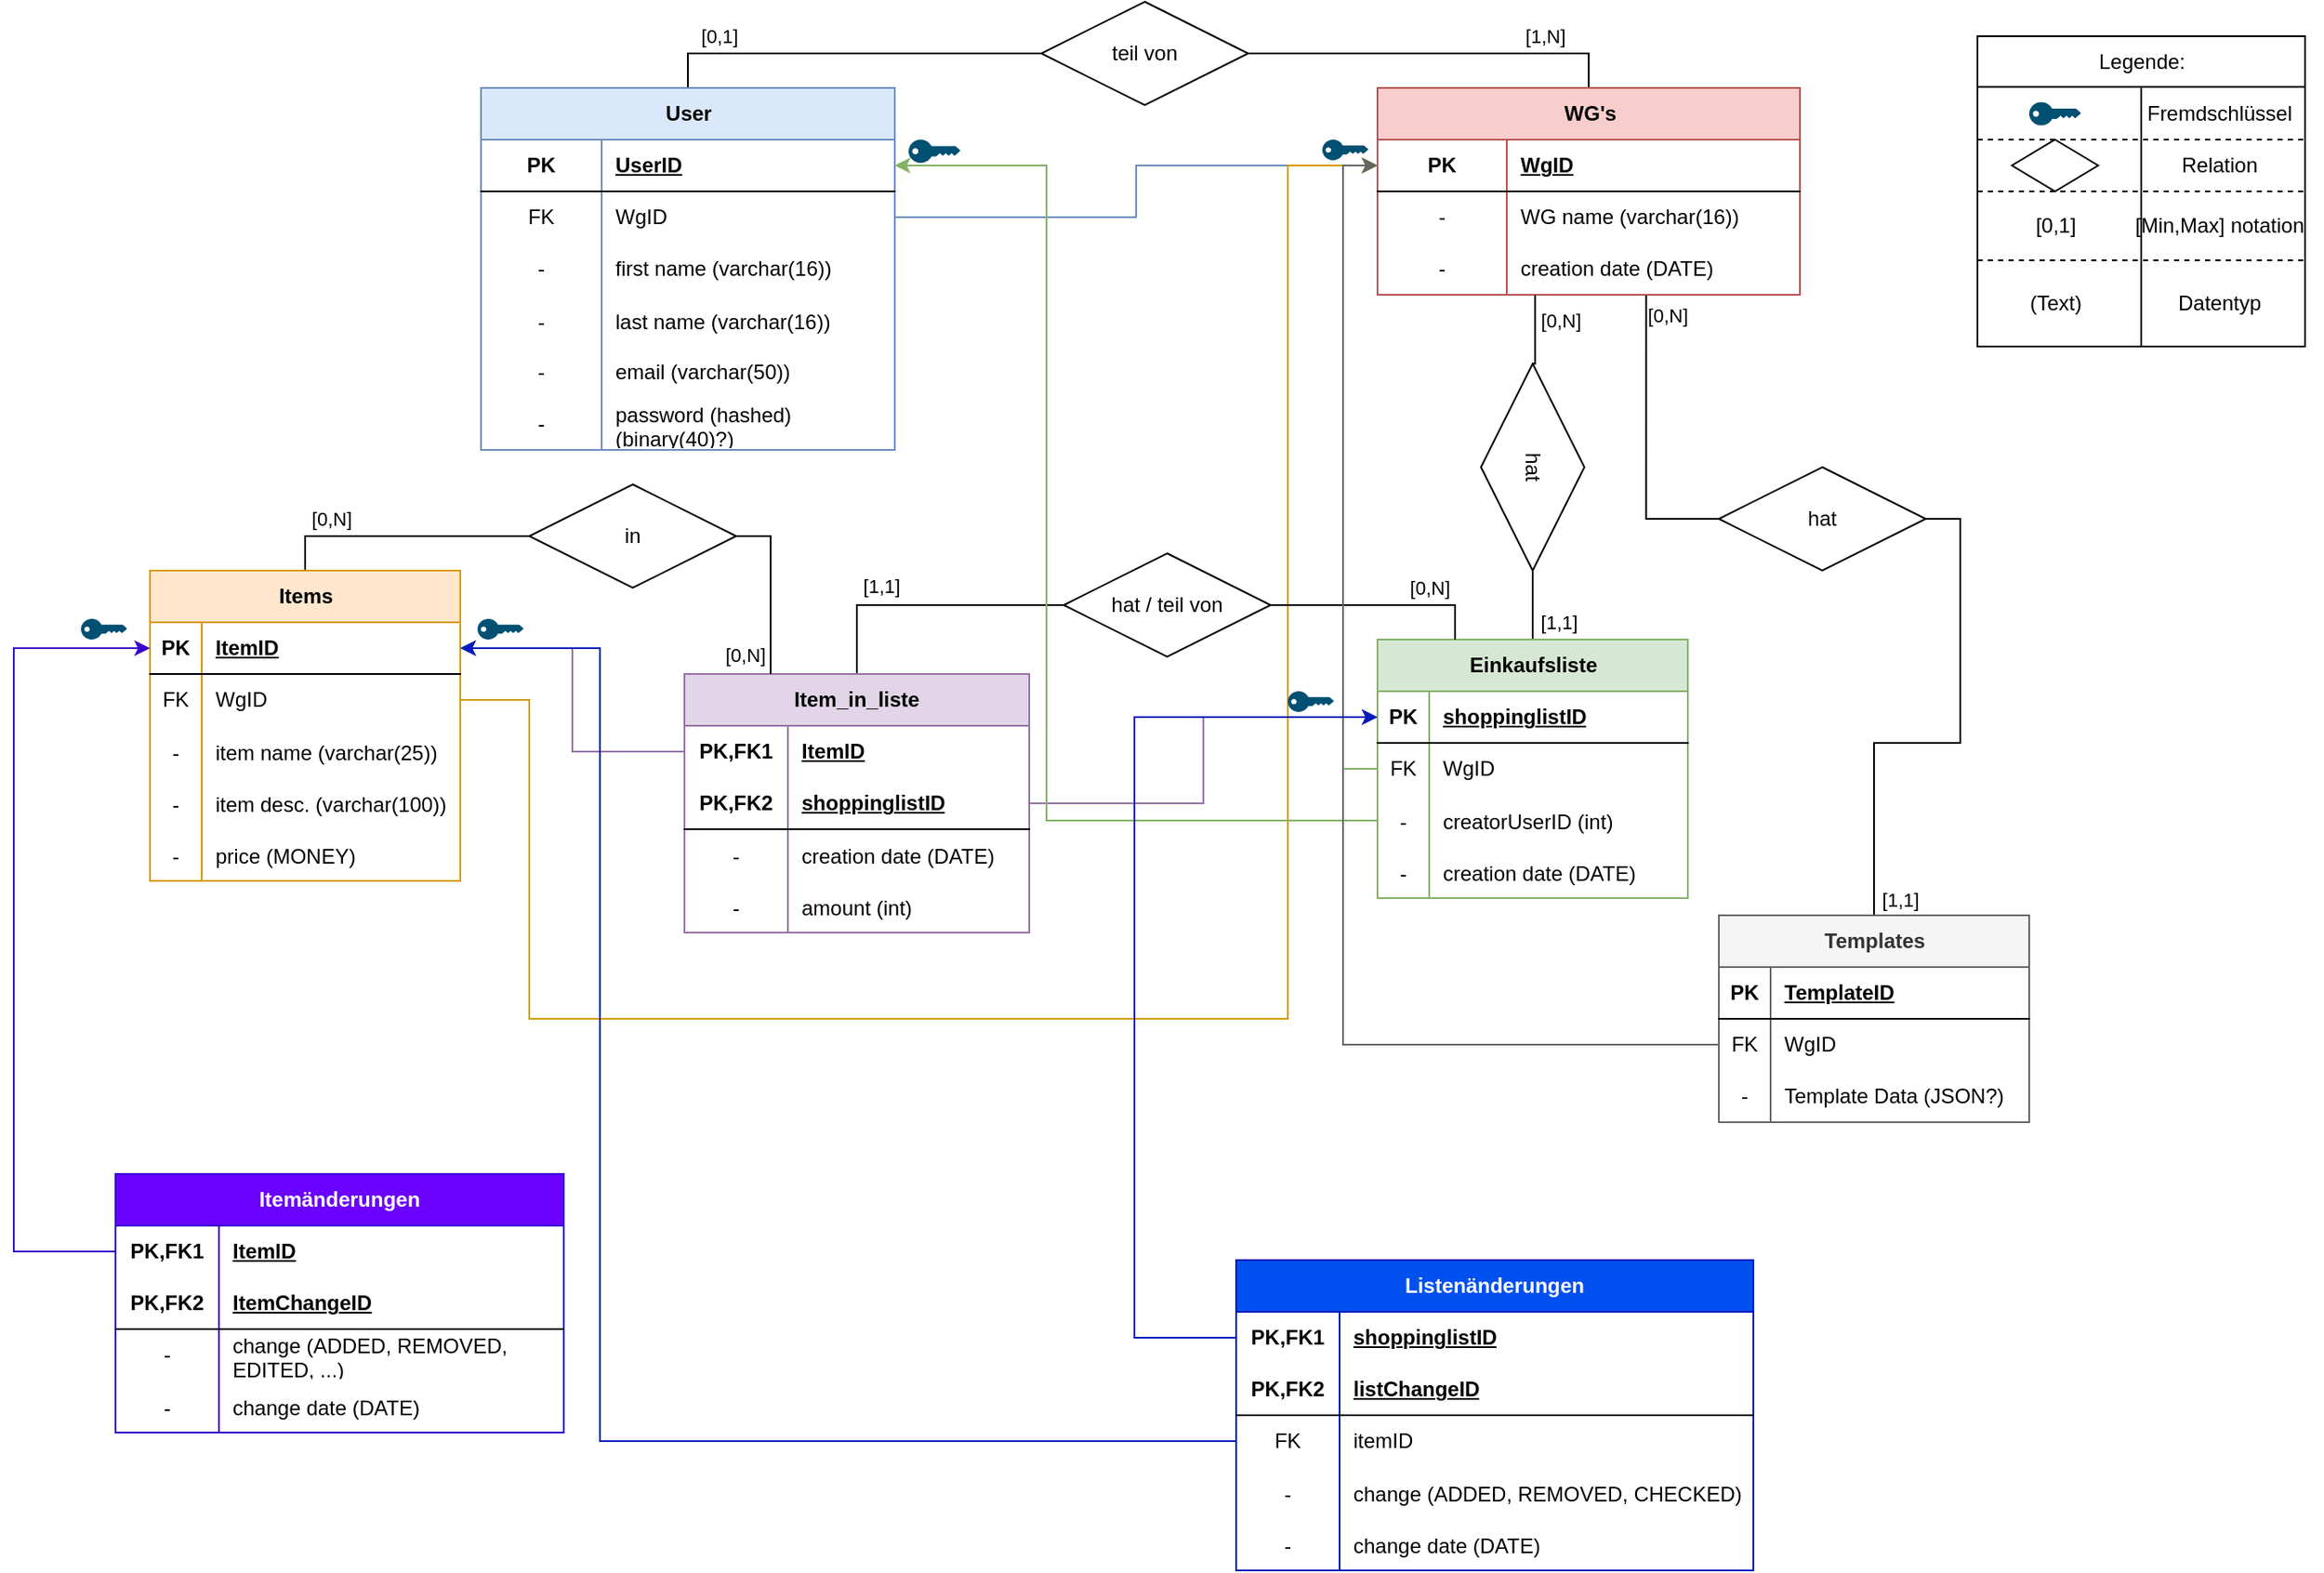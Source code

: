 <mxfile version="26.2.14">
  <diagram id="R2lEEEUBdFMjLlhIrx00" name="Page-1">
    <mxGraphModel dx="2387" dy="604" grid="1" gridSize="10" guides="1" tooltips="1" connect="1" arrows="1" fold="1" page="1" pageScale="1" pageWidth="850" pageHeight="1100" math="0" shadow="0" extFonts="Permanent Marker^https://fonts.googleapis.com/css?family=Permanent+Marker">
      <root>
        <mxCell id="0" />
        <mxCell id="1" parent="0" />
        <mxCell id="UXeK21A5Lev54CbXwh4K-62" value="" style="whiteSpace=wrap;html=1;fontSize=12;" parent="1" vertex="1">
          <mxGeometry x="540" y="230" width="190" height="180" as="geometry" />
        </mxCell>
        <mxCell id="aGtUJJCmevMv8hbYbq4T-76" style="edgeStyle=orthogonalEdgeStyle;rounded=0;orthogonalLoop=1;jettySize=auto;html=1;exitX=0.5;exitY=0;exitDx=0;exitDy=0;entryX=0.5;entryY=0;entryDx=0;entryDy=0;endArrow=none;startFill=0;" parent="1" source="aGtUJJCmevMv8hbYbq4T-1" target="aGtUJJCmevMv8hbYbq4T-25" edge="1">
          <mxGeometry relative="1" as="geometry" />
        </mxCell>
        <mxCell id="UXeK21A5Lev54CbXwh4K-33" value="[0,1]" style="edgeLabel;html=1;align=center;verticalAlign=middle;resizable=0;points=[];" parent="aGtUJJCmevMv8hbYbq4T-76" vertex="1" connectable="0">
          <mxGeometry x="-0.897" y="1" relative="1" as="geometry">
            <mxPoint x="9" y="-9" as="offset" />
          </mxGeometry>
        </mxCell>
        <mxCell id="UXeK21A5Lev54CbXwh4K-38" value="[1,N]" style="edgeLabel;html=1;align=center;verticalAlign=middle;resizable=0;points=[];" parent="aGtUJJCmevMv8hbYbq4T-76" vertex="1" connectable="0">
          <mxGeometry x="0.839" y="1" relative="1" as="geometry">
            <mxPoint y="-9" as="offset" />
          </mxGeometry>
        </mxCell>
        <mxCell id="aGtUJJCmevMv8hbYbq4T-1" value="User" style="shape=table;startSize=30;container=1;collapsible=1;childLayout=tableLayout;fixedRows=1;rowLines=0;fontStyle=1;align=center;resizeLast=1;html=1;fillColor=#dae8fc;strokeColor=#6c8ebf;" parent="1" vertex="1">
          <mxGeometry x="-328" y="260" width="240" height="210" as="geometry">
            <mxRectangle x="90" y="110" width="70" height="30" as="alternateBounds" />
          </mxGeometry>
        </mxCell>
        <mxCell id="aGtUJJCmevMv8hbYbq4T-2" value="" style="shape=tableRow;horizontal=0;startSize=0;swimlaneHead=0;swimlaneBody=0;fillColor=none;collapsible=0;dropTarget=0;points=[[0,0.5],[1,0.5]];portConstraint=eastwest;top=0;left=0;right=0;bottom=1;" parent="aGtUJJCmevMv8hbYbq4T-1" vertex="1">
          <mxGeometry y="30" width="240" height="30" as="geometry" />
        </mxCell>
        <mxCell id="aGtUJJCmevMv8hbYbq4T-3" value="PK" style="shape=partialRectangle;connectable=0;fillColor=none;top=0;left=0;bottom=0;right=0;fontStyle=1;overflow=hidden;whiteSpace=wrap;html=1;" parent="aGtUJJCmevMv8hbYbq4T-2" vertex="1">
          <mxGeometry width="70" height="30" as="geometry">
            <mxRectangle width="70" height="30" as="alternateBounds" />
          </mxGeometry>
        </mxCell>
        <mxCell id="aGtUJJCmevMv8hbYbq4T-4" value="UserID" style="shape=partialRectangle;connectable=0;fillColor=none;top=0;left=0;bottom=0;right=0;align=left;spacingLeft=6;fontStyle=5;overflow=hidden;whiteSpace=wrap;html=1;" parent="aGtUJJCmevMv8hbYbq4T-2" vertex="1">
          <mxGeometry x="70" width="170" height="30" as="geometry">
            <mxRectangle width="170" height="30" as="alternateBounds" />
          </mxGeometry>
        </mxCell>
        <mxCell id="aGtUJJCmevMv8hbYbq4T-47" value="" style="shape=tableRow;horizontal=0;startSize=0;swimlaneHead=0;swimlaneBody=0;fillColor=none;collapsible=0;dropTarget=0;points=[[0,0.5],[1,0.5]];portConstraint=eastwest;top=0;left=0;right=0;bottom=0;" parent="aGtUJJCmevMv8hbYbq4T-1" vertex="1">
          <mxGeometry y="60" width="240" height="30" as="geometry" />
        </mxCell>
        <mxCell id="aGtUJJCmevMv8hbYbq4T-48" value="FK" style="shape=partialRectangle;connectable=0;fillColor=none;top=0;left=0;bottom=0;right=0;fontStyle=0;overflow=hidden;whiteSpace=wrap;html=1;" parent="aGtUJJCmevMv8hbYbq4T-47" vertex="1">
          <mxGeometry width="70" height="30" as="geometry">
            <mxRectangle width="70" height="30" as="alternateBounds" />
          </mxGeometry>
        </mxCell>
        <mxCell id="aGtUJJCmevMv8hbYbq4T-49" value="WgID" style="shape=partialRectangle;connectable=0;fillColor=none;top=0;left=0;bottom=0;right=0;align=left;spacingLeft=6;fontStyle=0;overflow=hidden;whiteSpace=wrap;html=1;" parent="aGtUJJCmevMv8hbYbq4T-47" vertex="1">
          <mxGeometry x="70" width="170" height="30" as="geometry">
            <mxRectangle width="170" height="30" as="alternateBounds" />
          </mxGeometry>
        </mxCell>
        <mxCell id="aGtUJJCmevMv8hbYbq4T-5" value="" style="shape=tableRow;horizontal=0;startSize=0;swimlaneHead=0;swimlaneBody=0;fillColor=none;collapsible=0;dropTarget=0;points=[[0,0.5],[1,0.5]];portConstraint=eastwest;top=0;left=0;right=0;bottom=0;" parent="aGtUJJCmevMv8hbYbq4T-1" vertex="1">
          <mxGeometry y="90" width="240" height="30" as="geometry" />
        </mxCell>
        <mxCell id="aGtUJJCmevMv8hbYbq4T-6" value="-" style="shape=partialRectangle;connectable=0;fillColor=none;top=0;left=0;bottom=0;right=0;editable=1;overflow=hidden;whiteSpace=wrap;html=1;" parent="aGtUJJCmevMv8hbYbq4T-5" vertex="1">
          <mxGeometry width="70" height="30" as="geometry">
            <mxRectangle width="70" height="30" as="alternateBounds" />
          </mxGeometry>
        </mxCell>
        <mxCell id="aGtUJJCmevMv8hbYbq4T-7" value="first name (varchar(16&lt;span style=&quot;background-color: transparent; color: light-dark(rgb(0, 0, 0), rgb(255, 255, 255));&quot;&gt;))&lt;/span&gt;" style="shape=partialRectangle;connectable=0;fillColor=none;top=0;left=0;bottom=0;right=0;align=left;spacingLeft=6;overflow=hidden;whiteSpace=wrap;html=1;" parent="aGtUJJCmevMv8hbYbq4T-5" vertex="1">
          <mxGeometry x="70" width="170" height="30" as="geometry">
            <mxRectangle width="170" height="30" as="alternateBounds" />
          </mxGeometry>
        </mxCell>
        <mxCell id="aGtUJJCmevMv8hbYbq4T-44" value="" style="shape=tableRow;horizontal=0;startSize=0;swimlaneHead=0;swimlaneBody=0;fillColor=none;collapsible=0;dropTarget=0;points=[[0,0.5],[1,0.5]];portConstraint=eastwest;top=0;left=0;right=0;bottom=0;" parent="aGtUJJCmevMv8hbYbq4T-1" vertex="1">
          <mxGeometry y="120" width="240" height="30" as="geometry" />
        </mxCell>
        <mxCell id="aGtUJJCmevMv8hbYbq4T-45" value="-" style="shape=partialRectangle;connectable=0;fillColor=none;top=0;left=0;bottom=0;right=0;editable=1;overflow=hidden;" parent="aGtUJJCmevMv8hbYbq4T-44" vertex="1">
          <mxGeometry width="70" height="30" as="geometry">
            <mxRectangle width="70" height="30" as="alternateBounds" />
          </mxGeometry>
        </mxCell>
        <mxCell id="aGtUJJCmevMv8hbYbq4T-46" value="last name (varchar(16))" style="shape=partialRectangle;connectable=0;fillColor=none;top=0;left=0;bottom=0;right=0;align=left;spacingLeft=6;overflow=hidden;" parent="aGtUJJCmevMv8hbYbq4T-44" vertex="1">
          <mxGeometry x="70" width="170" height="30" as="geometry">
            <mxRectangle width="170" height="30" as="alternateBounds" />
          </mxGeometry>
        </mxCell>
        <mxCell id="aGtUJJCmevMv8hbYbq4T-8" value="" style="shape=tableRow;horizontal=0;startSize=0;swimlaneHead=0;swimlaneBody=0;fillColor=none;collapsible=0;dropTarget=0;points=[[0,0.5],[1,0.5]];portConstraint=eastwest;top=0;left=0;right=0;bottom=0;" parent="aGtUJJCmevMv8hbYbq4T-1" vertex="1">
          <mxGeometry y="150" width="240" height="30" as="geometry" />
        </mxCell>
        <mxCell id="aGtUJJCmevMv8hbYbq4T-9" value="-" style="shape=partialRectangle;connectable=0;fillColor=none;top=0;left=0;bottom=0;right=0;editable=1;overflow=hidden;whiteSpace=wrap;html=1;" parent="aGtUJJCmevMv8hbYbq4T-8" vertex="1">
          <mxGeometry width="70" height="30" as="geometry">
            <mxRectangle width="70" height="30" as="alternateBounds" />
          </mxGeometry>
        </mxCell>
        <mxCell id="aGtUJJCmevMv8hbYbq4T-10" value="email (varchar(50))" style="shape=partialRectangle;connectable=0;fillColor=none;top=0;left=0;bottom=0;right=0;align=left;spacingLeft=6;overflow=hidden;whiteSpace=wrap;html=1;" parent="aGtUJJCmevMv8hbYbq4T-8" vertex="1">
          <mxGeometry x="70" width="170" height="30" as="geometry">
            <mxRectangle width="170" height="30" as="alternateBounds" />
          </mxGeometry>
        </mxCell>
        <mxCell id="aGtUJJCmevMv8hbYbq4T-11" value="" style="shape=tableRow;horizontal=0;startSize=0;swimlaneHead=0;swimlaneBody=0;fillColor=none;collapsible=0;dropTarget=0;points=[[0,0.5],[1,0.5]];portConstraint=eastwest;top=0;left=0;right=0;bottom=0;" parent="aGtUJJCmevMv8hbYbq4T-1" vertex="1">
          <mxGeometry y="180" width="240" height="30" as="geometry" />
        </mxCell>
        <mxCell id="aGtUJJCmevMv8hbYbq4T-12" value="-" style="shape=partialRectangle;connectable=0;fillColor=none;top=0;left=0;bottom=0;right=0;editable=1;overflow=hidden;whiteSpace=wrap;html=1;" parent="aGtUJJCmevMv8hbYbq4T-11" vertex="1">
          <mxGeometry width="70" height="30" as="geometry">
            <mxRectangle width="70" height="30" as="alternateBounds" />
          </mxGeometry>
        </mxCell>
        <mxCell id="aGtUJJCmevMv8hbYbq4T-13" value="password (hashed) (binary(40)?)" style="shape=partialRectangle;connectable=0;fillColor=none;top=0;left=0;bottom=0;right=0;align=left;spacingLeft=6;overflow=hidden;whiteSpace=wrap;html=1;" parent="aGtUJJCmevMv8hbYbq4T-11" vertex="1">
          <mxGeometry x="70" width="170" height="30" as="geometry">
            <mxRectangle width="170" height="30" as="alternateBounds" />
          </mxGeometry>
        </mxCell>
        <mxCell id="aGtUJJCmevMv8hbYbq4T-25" value="WG&#39;s" style="shape=table;startSize=30;container=1;collapsible=1;childLayout=tableLayout;fixedRows=1;rowLines=0;fontStyle=1;align=center;resizeLast=1;html=1;fillColor=#f8cecc;strokeColor=#b85450;" parent="1" vertex="1">
          <mxGeometry x="192" y="260" width="245" height="120" as="geometry" />
        </mxCell>
        <mxCell id="aGtUJJCmevMv8hbYbq4T-26" value="" style="shape=tableRow;horizontal=0;startSize=0;swimlaneHead=0;swimlaneBody=0;fillColor=none;collapsible=0;dropTarget=0;points=[[0,0.5],[1,0.5]];portConstraint=eastwest;top=0;left=0;right=0;bottom=1;" parent="aGtUJJCmevMv8hbYbq4T-25" vertex="1">
          <mxGeometry y="30" width="245" height="30" as="geometry" />
        </mxCell>
        <mxCell id="aGtUJJCmevMv8hbYbq4T-27" value="PK" style="shape=partialRectangle;connectable=0;fillColor=none;top=0;left=0;bottom=0;right=0;fontStyle=1;overflow=hidden;whiteSpace=wrap;html=1;" parent="aGtUJJCmevMv8hbYbq4T-26" vertex="1">
          <mxGeometry width="75.0" height="30" as="geometry">
            <mxRectangle width="75.0" height="30" as="alternateBounds" />
          </mxGeometry>
        </mxCell>
        <mxCell id="aGtUJJCmevMv8hbYbq4T-28" value="WgID" style="shape=partialRectangle;connectable=0;fillColor=none;top=0;left=0;bottom=0;right=0;align=left;spacingLeft=6;fontStyle=5;overflow=hidden;whiteSpace=wrap;html=1;" parent="aGtUJJCmevMv8hbYbq4T-26" vertex="1">
          <mxGeometry x="75.0" width="170.0" height="30" as="geometry">
            <mxRectangle width="170.0" height="30" as="alternateBounds" />
          </mxGeometry>
        </mxCell>
        <mxCell id="aGtUJJCmevMv8hbYbq4T-29" value="" style="shape=tableRow;horizontal=0;startSize=0;swimlaneHead=0;swimlaneBody=0;fillColor=none;collapsible=0;dropTarget=0;points=[[0,0.5],[1,0.5]];portConstraint=eastwest;top=0;left=0;right=0;bottom=0;" parent="aGtUJJCmevMv8hbYbq4T-25" vertex="1">
          <mxGeometry y="60" width="245" height="30" as="geometry" />
        </mxCell>
        <mxCell id="aGtUJJCmevMv8hbYbq4T-30" value="-" style="shape=partialRectangle;connectable=0;fillColor=none;top=0;left=0;bottom=0;right=0;editable=1;overflow=hidden;whiteSpace=wrap;html=1;" parent="aGtUJJCmevMv8hbYbq4T-29" vertex="1">
          <mxGeometry width="75.0" height="30" as="geometry">
            <mxRectangle width="75.0" height="30" as="alternateBounds" />
          </mxGeometry>
        </mxCell>
        <mxCell id="aGtUJJCmevMv8hbYbq4T-31" value="WG name (varchar(16))" style="shape=partialRectangle;connectable=0;fillColor=none;top=0;left=0;bottom=0;right=0;align=left;spacingLeft=6;overflow=hidden;whiteSpace=wrap;html=1;" parent="aGtUJJCmevMv8hbYbq4T-29" vertex="1">
          <mxGeometry x="75.0" width="170.0" height="30" as="geometry">
            <mxRectangle width="170.0" height="30" as="alternateBounds" />
          </mxGeometry>
        </mxCell>
        <mxCell id="aGtUJJCmevMv8hbYbq4T-32" value="" style="shape=tableRow;horizontal=0;startSize=0;swimlaneHead=0;swimlaneBody=0;fillColor=none;collapsible=0;dropTarget=0;points=[[0,0.5],[1,0.5]];portConstraint=eastwest;top=0;left=0;right=0;bottom=0;" parent="aGtUJJCmevMv8hbYbq4T-25" vertex="1">
          <mxGeometry y="90" width="245" height="30" as="geometry" />
        </mxCell>
        <mxCell id="aGtUJJCmevMv8hbYbq4T-33" value="-" style="shape=partialRectangle;connectable=0;fillColor=none;top=0;left=0;bottom=0;right=0;editable=1;overflow=hidden;whiteSpace=wrap;html=1;" parent="aGtUJJCmevMv8hbYbq4T-32" vertex="1">
          <mxGeometry width="75.0" height="30" as="geometry">
            <mxRectangle width="75.0" height="30" as="alternateBounds" />
          </mxGeometry>
        </mxCell>
        <mxCell id="aGtUJJCmevMv8hbYbq4T-34" value="creation date (DATE)" style="shape=partialRectangle;connectable=0;fillColor=none;top=0;left=0;bottom=0;right=0;align=left;spacingLeft=6;overflow=hidden;whiteSpace=wrap;html=1;" parent="aGtUJJCmevMv8hbYbq4T-32" vertex="1">
          <mxGeometry x="75.0" width="170.0" height="30" as="geometry">
            <mxRectangle width="170.0" height="30" as="alternateBounds" />
          </mxGeometry>
        </mxCell>
        <mxCell id="aGtUJJCmevMv8hbYbq4T-82" style="edgeStyle=orthogonalEdgeStyle;rounded=0;orthogonalLoop=1;jettySize=auto;html=1;exitX=0.5;exitY=0;exitDx=0;exitDy=0;entryX=1;entryY=0.5;entryDx=0;entryDy=0;endArrow=none;startFill=0;" parent="1" source="aGtUJJCmevMv8hbYbq4T-52" target="aGtUJJCmevMv8hbYbq4T-79" edge="1">
          <mxGeometry relative="1" as="geometry" />
        </mxCell>
        <mxCell id="UXeK21A5Lev54CbXwh4K-40" value="[1,1]" style="edgeLabel;html=1;align=center;verticalAlign=middle;resizable=0;points=[];" parent="aGtUJJCmevMv8hbYbq4T-82" vertex="1" connectable="0">
          <mxGeometry x="-0.557" y="-2" relative="1" as="geometry">
            <mxPoint x="13" y="-1" as="offset" />
          </mxGeometry>
        </mxCell>
        <mxCell id="aGtUJJCmevMv8hbYbq4T-52" value="Einkaufsliste" style="shape=table;startSize=30;container=1;collapsible=1;childLayout=tableLayout;fixedRows=1;rowLines=0;fontStyle=1;align=center;resizeLast=1;html=1;fillColor=#d5e8d4;strokeColor=#82b366;" parent="1" vertex="1">
          <mxGeometry x="192" y="580" width="180" height="150" as="geometry" />
        </mxCell>
        <mxCell id="aGtUJJCmevMv8hbYbq4T-53" value="" style="shape=tableRow;horizontal=0;startSize=0;swimlaneHead=0;swimlaneBody=0;fillColor=none;collapsible=0;dropTarget=0;points=[[0,0.5],[1,0.5]];portConstraint=eastwest;top=0;left=0;right=0;bottom=1;" parent="aGtUJJCmevMv8hbYbq4T-52" vertex="1">
          <mxGeometry y="30" width="180" height="30" as="geometry" />
        </mxCell>
        <mxCell id="aGtUJJCmevMv8hbYbq4T-54" value="PK" style="shape=partialRectangle;connectable=0;fillColor=none;top=0;left=0;bottom=0;right=0;fontStyle=1;overflow=hidden;whiteSpace=wrap;html=1;" parent="aGtUJJCmevMv8hbYbq4T-53" vertex="1">
          <mxGeometry width="30" height="30" as="geometry">
            <mxRectangle width="30" height="30" as="alternateBounds" />
          </mxGeometry>
        </mxCell>
        <mxCell id="aGtUJJCmevMv8hbYbq4T-55" value="shoppinglistID" style="shape=partialRectangle;connectable=0;fillColor=none;top=0;left=0;bottom=0;right=0;align=left;spacingLeft=6;fontStyle=5;overflow=hidden;whiteSpace=wrap;html=1;" parent="aGtUJJCmevMv8hbYbq4T-53" vertex="1">
          <mxGeometry x="30" width="150" height="30" as="geometry">
            <mxRectangle width="150" height="30" as="alternateBounds" />
          </mxGeometry>
        </mxCell>
        <mxCell id="aGtUJJCmevMv8hbYbq4T-65" value="" style="shape=tableRow;horizontal=0;startSize=0;swimlaneHead=0;swimlaneBody=0;fillColor=none;collapsible=0;dropTarget=0;points=[[0,0.5],[1,0.5]];portConstraint=eastwest;top=0;left=0;right=0;bottom=0;" parent="aGtUJJCmevMv8hbYbq4T-52" vertex="1">
          <mxGeometry y="60" width="180" height="30" as="geometry" />
        </mxCell>
        <mxCell id="aGtUJJCmevMv8hbYbq4T-66" value="FK" style="shape=partialRectangle;connectable=0;fillColor=none;top=0;left=0;bottom=0;right=0;fontStyle=0;overflow=hidden;whiteSpace=wrap;html=1;" parent="aGtUJJCmevMv8hbYbq4T-65" vertex="1">
          <mxGeometry width="30" height="30" as="geometry">
            <mxRectangle width="30" height="30" as="alternateBounds" />
          </mxGeometry>
        </mxCell>
        <mxCell id="aGtUJJCmevMv8hbYbq4T-67" value="WgID" style="shape=partialRectangle;connectable=0;fillColor=none;top=0;left=0;bottom=0;right=0;align=left;spacingLeft=6;fontStyle=0;overflow=hidden;whiteSpace=wrap;html=1;" parent="aGtUJJCmevMv8hbYbq4T-65" vertex="1">
          <mxGeometry x="30" width="150" height="30" as="geometry">
            <mxRectangle width="150" height="30" as="alternateBounds" />
          </mxGeometry>
        </mxCell>
        <mxCell id="UXeK21A5Lev54CbXwh4K-50" value="" style="shape=tableRow;horizontal=0;startSize=0;swimlaneHead=0;swimlaneBody=0;fillColor=none;collapsible=0;dropTarget=0;points=[[0,0.5],[1,0.5]];portConstraint=eastwest;top=0;left=0;right=0;bottom=0;" parent="aGtUJJCmevMv8hbYbq4T-52" vertex="1">
          <mxGeometry y="90" width="180" height="30" as="geometry" />
        </mxCell>
        <mxCell id="UXeK21A5Lev54CbXwh4K-51" value="-" style="shape=partialRectangle;connectable=0;fillColor=none;top=0;left=0;bottom=0;right=0;editable=1;overflow=hidden;" parent="UXeK21A5Lev54CbXwh4K-50" vertex="1">
          <mxGeometry width="30" height="30" as="geometry">
            <mxRectangle width="30" height="30" as="alternateBounds" />
          </mxGeometry>
        </mxCell>
        <mxCell id="UXeK21A5Lev54CbXwh4K-52" value="creatorUserID (int)" style="shape=partialRectangle;connectable=0;fillColor=none;top=0;left=0;bottom=0;right=0;align=left;spacingLeft=6;overflow=hidden;" parent="UXeK21A5Lev54CbXwh4K-50" vertex="1">
          <mxGeometry x="30" width="150" height="30" as="geometry">
            <mxRectangle width="150" height="30" as="alternateBounds" />
          </mxGeometry>
        </mxCell>
        <mxCell id="UXeK21A5Lev54CbXwh4K-84" value="" style="shape=tableRow;horizontal=0;startSize=0;swimlaneHead=0;swimlaneBody=0;fillColor=none;collapsible=0;dropTarget=0;points=[[0,0.5],[1,0.5]];portConstraint=eastwest;top=0;left=0;right=0;bottom=0;" parent="aGtUJJCmevMv8hbYbq4T-52" vertex="1">
          <mxGeometry y="120" width="180" height="30" as="geometry" />
        </mxCell>
        <mxCell id="UXeK21A5Lev54CbXwh4K-85" value="-" style="shape=partialRectangle;connectable=0;fillColor=none;top=0;left=0;bottom=0;right=0;editable=1;overflow=hidden;" parent="UXeK21A5Lev54CbXwh4K-84" vertex="1">
          <mxGeometry width="30" height="30" as="geometry">
            <mxRectangle width="30" height="30" as="alternateBounds" />
          </mxGeometry>
        </mxCell>
        <mxCell id="UXeK21A5Lev54CbXwh4K-86" value="creation date (DATE)" style="shape=partialRectangle;connectable=0;fillColor=none;top=0;left=0;bottom=0;right=0;align=left;spacingLeft=6;overflow=hidden;" parent="UXeK21A5Lev54CbXwh4K-84" vertex="1">
          <mxGeometry x="30" width="150" height="30" as="geometry">
            <mxRectangle width="150" height="30" as="alternateBounds" />
          </mxGeometry>
        </mxCell>
        <mxCell id="aGtUJJCmevMv8hbYbq4T-70" value="teil von" style="shape=rhombus;perimeter=rhombusPerimeter;whiteSpace=wrap;html=1;align=center;" parent="1" vertex="1">
          <mxGeometry x="-3" y="210" width="120" height="60" as="geometry" />
        </mxCell>
        <mxCell id="aGtUJJCmevMv8hbYbq4T-79" value="hat" style="shape=rhombus;perimeter=rhombusPerimeter;whiteSpace=wrap;html=1;align=center;rotation=90;" parent="1" vertex="1">
          <mxGeometry x="222" y="450" width="120" height="60" as="geometry" />
        </mxCell>
        <mxCell id="aGtUJJCmevMv8hbYbq4T-83" style="edgeStyle=orthogonalEdgeStyle;rounded=0;orthogonalLoop=1;jettySize=auto;html=1;exitX=0;exitY=0.5;exitDx=0;exitDy=0;entryX=0.373;entryY=1.007;entryDx=0;entryDy=0;entryPerimeter=0;endArrow=none;startFill=0;" parent="1" source="aGtUJJCmevMv8hbYbq4T-79" target="aGtUJJCmevMv8hbYbq4T-32" edge="1">
          <mxGeometry relative="1" as="geometry" />
        </mxCell>
        <mxCell id="UXeK21A5Lev54CbXwh4K-39" value="[0,N]" style="edgeLabel;html=1;align=center;verticalAlign=middle;resizable=0;points=[];" parent="aGtUJJCmevMv8hbYbq4T-83" vertex="1" connectable="0">
          <mxGeometry x="0.353" y="-1" relative="1" as="geometry">
            <mxPoint x="13" y="1" as="offset" />
          </mxGeometry>
        </mxCell>
        <mxCell id="UXeK21A5Lev54CbXwh4K-29" style="edgeStyle=orthogonalEdgeStyle;rounded=0;orthogonalLoop=1;jettySize=auto;html=1;exitX=0.5;exitY=0;exitDx=0;exitDy=0;entryX=0;entryY=0.5;entryDx=0;entryDy=0;endArrow=none;startFill=0;" parent="1" source="UXeK21A5Lev54CbXwh4K-1" target="UXeK21A5Lev54CbXwh4K-27" edge="1">
          <mxGeometry relative="1" as="geometry" />
        </mxCell>
        <mxCell id="UXeK21A5Lev54CbXwh4K-43" value="[0,N]" style="edgeLabel;html=1;align=center;verticalAlign=middle;resizable=0;points=[];" parent="UXeK21A5Lev54CbXwh4K-29" vertex="1" connectable="0">
          <mxGeometry x="-0.571" y="1" relative="1" as="geometry">
            <mxPoint x="3" y="-9" as="offset" />
          </mxGeometry>
        </mxCell>
        <mxCell id="UXeK21A5Lev54CbXwh4K-1" value="Items" style="shape=table;startSize=30;container=1;collapsible=1;childLayout=tableLayout;fixedRows=1;rowLines=0;fontStyle=1;align=center;resizeLast=1;html=1;fillColor=#ffe6cc;strokeColor=#d79b00;" parent="1" vertex="1">
          <mxGeometry x="-520" y="540" width="180" height="180" as="geometry" />
        </mxCell>
        <mxCell id="UXeK21A5Lev54CbXwh4K-2" value="" style="shape=tableRow;horizontal=0;startSize=0;swimlaneHead=0;swimlaneBody=0;fillColor=none;collapsible=0;dropTarget=0;points=[[0,0.5],[1,0.5]];portConstraint=eastwest;top=0;left=0;right=0;bottom=1;" parent="UXeK21A5Lev54CbXwh4K-1" vertex="1">
          <mxGeometry y="30" width="180" height="30" as="geometry" />
        </mxCell>
        <mxCell id="UXeK21A5Lev54CbXwh4K-3" value="PK" style="shape=partialRectangle;connectable=0;fillColor=none;top=0;left=0;bottom=0;right=0;fontStyle=1;overflow=hidden;whiteSpace=wrap;html=1;" parent="UXeK21A5Lev54CbXwh4K-2" vertex="1">
          <mxGeometry width="30" height="30" as="geometry">
            <mxRectangle width="30" height="30" as="alternateBounds" />
          </mxGeometry>
        </mxCell>
        <mxCell id="UXeK21A5Lev54CbXwh4K-4" value="ItemID" style="shape=partialRectangle;connectable=0;fillColor=none;top=0;left=0;bottom=0;right=0;align=left;spacingLeft=6;fontStyle=5;overflow=hidden;whiteSpace=wrap;html=1;" parent="UXeK21A5Lev54CbXwh4K-2" vertex="1">
          <mxGeometry x="30" width="150" height="30" as="geometry">
            <mxRectangle width="150" height="30" as="alternateBounds" />
          </mxGeometry>
        </mxCell>
        <mxCell id="UXeK21A5Lev54CbXwh4K-93" value="" style="shape=tableRow;horizontal=0;startSize=0;swimlaneHead=0;swimlaneBody=0;fillColor=none;collapsible=0;dropTarget=0;points=[[0,0.5],[1,0.5]];portConstraint=eastwest;top=0;left=0;right=0;bottom=0;" parent="UXeK21A5Lev54CbXwh4K-1" vertex="1">
          <mxGeometry y="60" width="180" height="30" as="geometry" />
        </mxCell>
        <mxCell id="UXeK21A5Lev54CbXwh4K-94" value="FK" style="shape=partialRectangle;connectable=0;fillColor=none;top=0;left=0;bottom=0;right=0;fontStyle=0;overflow=hidden;whiteSpace=wrap;html=1;" parent="UXeK21A5Lev54CbXwh4K-93" vertex="1">
          <mxGeometry width="30" height="30" as="geometry">
            <mxRectangle width="30" height="30" as="alternateBounds" />
          </mxGeometry>
        </mxCell>
        <mxCell id="UXeK21A5Lev54CbXwh4K-95" value="WgID" style="shape=partialRectangle;connectable=0;fillColor=none;top=0;left=0;bottom=0;right=0;align=left;spacingLeft=6;fontStyle=0;overflow=hidden;whiteSpace=wrap;html=1;" parent="UXeK21A5Lev54CbXwh4K-93" vertex="1">
          <mxGeometry x="30" width="150" height="30" as="geometry">
            <mxRectangle width="150" height="30" as="alternateBounds" />
          </mxGeometry>
        </mxCell>
        <mxCell id="UXeK21A5Lev54CbXwh4K-87" value="" style="shape=tableRow;horizontal=0;startSize=0;swimlaneHead=0;swimlaneBody=0;fillColor=none;collapsible=0;dropTarget=0;points=[[0,0.5],[1,0.5]];portConstraint=eastwest;top=0;left=0;right=0;bottom=0;" parent="UXeK21A5Lev54CbXwh4K-1" vertex="1">
          <mxGeometry y="90" width="180" height="30" as="geometry" />
        </mxCell>
        <mxCell id="UXeK21A5Lev54CbXwh4K-88" value="-" style="shape=partialRectangle;connectable=0;fillColor=none;top=0;left=0;bottom=0;right=0;editable=1;overflow=hidden;" parent="UXeK21A5Lev54CbXwh4K-87" vertex="1">
          <mxGeometry width="30" height="30" as="geometry">
            <mxRectangle width="30" height="30" as="alternateBounds" />
          </mxGeometry>
        </mxCell>
        <mxCell id="UXeK21A5Lev54CbXwh4K-89" value="item name (varchar(25))" style="shape=partialRectangle;connectable=0;fillColor=none;top=0;left=0;bottom=0;right=0;align=left;spacingLeft=6;overflow=hidden;" parent="UXeK21A5Lev54CbXwh4K-87" vertex="1">
          <mxGeometry x="30" width="150" height="30" as="geometry">
            <mxRectangle width="150" height="30" as="alternateBounds" />
          </mxGeometry>
        </mxCell>
        <mxCell id="pZzTLyqTRAZFOnSQWOme-1" value="" style="shape=tableRow;horizontal=0;startSize=0;swimlaneHead=0;swimlaneBody=0;fillColor=none;collapsible=0;dropTarget=0;points=[[0,0.5],[1,0.5]];portConstraint=eastwest;top=0;left=0;right=0;bottom=0;" vertex="1" parent="UXeK21A5Lev54CbXwh4K-1">
          <mxGeometry y="120" width="180" height="30" as="geometry" />
        </mxCell>
        <mxCell id="pZzTLyqTRAZFOnSQWOme-2" value="-" style="shape=partialRectangle;connectable=0;fillColor=none;top=0;left=0;bottom=0;right=0;editable=1;overflow=hidden;" vertex="1" parent="pZzTLyqTRAZFOnSQWOme-1">
          <mxGeometry width="30" height="30" as="geometry">
            <mxRectangle width="30" height="30" as="alternateBounds" />
          </mxGeometry>
        </mxCell>
        <mxCell id="pZzTLyqTRAZFOnSQWOme-3" value="item desc. (varchar(100))" style="shape=partialRectangle;connectable=0;fillColor=none;top=0;left=0;bottom=0;right=0;align=left;spacingLeft=6;overflow=hidden;" vertex="1" parent="pZzTLyqTRAZFOnSQWOme-1">
          <mxGeometry x="30" width="150" height="30" as="geometry">
            <mxRectangle width="150" height="30" as="alternateBounds" />
          </mxGeometry>
        </mxCell>
        <mxCell id="pZzTLyqTRAZFOnSQWOme-4" value="" style="shape=tableRow;horizontal=0;startSize=0;swimlaneHead=0;swimlaneBody=0;fillColor=none;collapsible=0;dropTarget=0;points=[[0,0.5],[1,0.5]];portConstraint=eastwest;top=0;left=0;right=0;bottom=0;" vertex="1" parent="UXeK21A5Lev54CbXwh4K-1">
          <mxGeometry y="150" width="180" height="30" as="geometry" />
        </mxCell>
        <mxCell id="pZzTLyqTRAZFOnSQWOme-5" value="-" style="shape=partialRectangle;connectable=0;fillColor=none;top=0;left=0;bottom=0;right=0;editable=1;overflow=hidden;" vertex="1" parent="pZzTLyqTRAZFOnSQWOme-4">
          <mxGeometry width="30" height="30" as="geometry">
            <mxRectangle width="30" height="30" as="alternateBounds" />
          </mxGeometry>
        </mxCell>
        <mxCell id="pZzTLyqTRAZFOnSQWOme-6" value="price (MONEY)" style="shape=partialRectangle;connectable=0;fillColor=none;top=0;left=0;bottom=0;right=0;align=left;spacingLeft=6;overflow=hidden;" vertex="1" parent="pZzTLyqTRAZFOnSQWOme-4">
          <mxGeometry x="30" width="150" height="30" as="geometry">
            <mxRectangle width="150" height="30" as="alternateBounds" />
          </mxGeometry>
        </mxCell>
        <mxCell id="UXeK21A5Lev54CbXwh4K-31" style="edgeStyle=orthogonalEdgeStyle;rounded=0;orthogonalLoop=1;jettySize=auto;html=1;exitX=0.5;exitY=0;exitDx=0;exitDy=0;entryX=0;entryY=0.5;entryDx=0;entryDy=0;endArrow=none;startFill=0;" parent="1" source="UXeK21A5Lev54CbXwh4K-14" target="UXeK21A5Lev54CbXwh4K-28" edge="1">
          <mxGeometry relative="1" as="geometry" />
        </mxCell>
        <mxCell id="UXeK21A5Lev54CbXwh4K-41" value="[1,1]" style="edgeLabel;html=1;align=center;verticalAlign=middle;resizable=0;points=[];" parent="UXeK21A5Lev54CbXwh4K-31" vertex="1" connectable="0">
          <mxGeometry x="-0.482" relative="1" as="geometry">
            <mxPoint x="12" y="-11" as="offset" />
          </mxGeometry>
        </mxCell>
        <mxCell id="UXeK21A5Lev54CbXwh4K-14" value="Item_in_liste" style="shape=table;startSize=30;container=1;collapsible=1;childLayout=tableLayout;fixedRows=1;rowLines=0;fontStyle=1;align=center;resizeLast=1;html=1;whiteSpace=wrap;fillColor=#e1d5e7;strokeColor=#9673a6;" parent="1" vertex="1">
          <mxGeometry x="-210" y="600" width="200" height="150" as="geometry" />
        </mxCell>
        <mxCell id="UXeK21A5Lev54CbXwh4K-15" value="" style="shape=tableRow;horizontal=0;startSize=0;swimlaneHead=0;swimlaneBody=0;fillColor=none;collapsible=0;dropTarget=0;points=[[0,0.5],[1,0.5]];portConstraint=eastwest;top=0;left=0;right=0;bottom=0;html=1;" parent="UXeK21A5Lev54CbXwh4K-14" vertex="1">
          <mxGeometry y="30" width="200" height="30" as="geometry" />
        </mxCell>
        <mxCell id="UXeK21A5Lev54CbXwh4K-16" value="PK,FK1" style="shape=partialRectangle;connectable=0;fillColor=none;top=0;left=0;bottom=0;right=0;fontStyle=1;overflow=hidden;html=1;whiteSpace=wrap;" parent="UXeK21A5Lev54CbXwh4K-15" vertex="1">
          <mxGeometry width="60" height="30" as="geometry">
            <mxRectangle width="60" height="30" as="alternateBounds" />
          </mxGeometry>
        </mxCell>
        <mxCell id="UXeK21A5Lev54CbXwh4K-17" value="ItemID" style="shape=partialRectangle;connectable=0;fillColor=none;top=0;left=0;bottom=0;right=0;align=left;spacingLeft=6;fontStyle=5;overflow=hidden;html=1;whiteSpace=wrap;" parent="UXeK21A5Lev54CbXwh4K-15" vertex="1">
          <mxGeometry x="60" width="140" height="30" as="geometry">
            <mxRectangle width="140" height="30" as="alternateBounds" />
          </mxGeometry>
        </mxCell>
        <mxCell id="UXeK21A5Lev54CbXwh4K-18" value="" style="shape=tableRow;horizontal=0;startSize=0;swimlaneHead=0;swimlaneBody=0;fillColor=none;collapsible=0;dropTarget=0;points=[[0,0.5],[1,0.5]];portConstraint=eastwest;top=0;left=0;right=0;bottom=1;html=1;" parent="UXeK21A5Lev54CbXwh4K-14" vertex="1">
          <mxGeometry y="60" width="200" height="30" as="geometry" />
        </mxCell>
        <mxCell id="UXeK21A5Lev54CbXwh4K-19" value="PK,FK2" style="shape=partialRectangle;connectable=0;fillColor=none;top=0;left=0;bottom=0;right=0;fontStyle=1;overflow=hidden;html=1;whiteSpace=wrap;" parent="UXeK21A5Lev54CbXwh4K-18" vertex="1">
          <mxGeometry width="60" height="30" as="geometry">
            <mxRectangle width="60" height="30" as="alternateBounds" />
          </mxGeometry>
        </mxCell>
        <mxCell id="UXeK21A5Lev54CbXwh4K-20" value="shoppinglistID" style="shape=partialRectangle;connectable=0;fillColor=none;top=0;left=0;bottom=0;right=0;align=left;spacingLeft=6;fontStyle=5;overflow=hidden;html=1;whiteSpace=wrap;" parent="UXeK21A5Lev54CbXwh4K-18" vertex="1">
          <mxGeometry x="60" width="140" height="30" as="geometry">
            <mxRectangle width="140" height="30" as="alternateBounds" />
          </mxGeometry>
        </mxCell>
        <mxCell id="UXeK21A5Lev54CbXwh4K-81" value="" style="shape=tableRow;horizontal=0;startSize=0;swimlaneHead=0;swimlaneBody=0;fillColor=none;collapsible=0;dropTarget=0;points=[[0,0.5],[1,0.5]];portConstraint=eastwest;top=0;left=0;right=0;bottom=0;" parent="UXeK21A5Lev54CbXwh4K-14" vertex="1">
          <mxGeometry y="90" width="200" height="30" as="geometry" />
        </mxCell>
        <mxCell id="UXeK21A5Lev54CbXwh4K-82" value="-" style="shape=partialRectangle;connectable=0;fillColor=none;top=0;left=0;bottom=0;right=0;editable=1;overflow=hidden;" parent="UXeK21A5Lev54CbXwh4K-81" vertex="1">
          <mxGeometry width="60" height="30" as="geometry">
            <mxRectangle width="60" height="30" as="alternateBounds" />
          </mxGeometry>
        </mxCell>
        <mxCell id="UXeK21A5Lev54CbXwh4K-83" value="creation date (DATE)" style="shape=partialRectangle;connectable=0;fillColor=none;top=0;left=0;bottom=0;right=0;align=left;spacingLeft=6;overflow=hidden;" parent="UXeK21A5Lev54CbXwh4K-81" vertex="1">
          <mxGeometry x="60" width="140" height="30" as="geometry">
            <mxRectangle width="140" height="30" as="alternateBounds" />
          </mxGeometry>
        </mxCell>
        <mxCell id="UXeK21A5Lev54CbXwh4K-90" value="" style="shape=tableRow;horizontal=0;startSize=0;swimlaneHead=0;swimlaneBody=0;fillColor=none;collapsible=0;dropTarget=0;points=[[0,0.5],[1,0.5]];portConstraint=eastwest;top=0;left=0;right=0;bottom=0;" parent="UXeK21A5Lev54CbXwh4K-14" vertex="1">
          <mxGeometry y="120" width="200" height="30" as="geometry" />
        </mxCell>
        <mxCell id="UXeK21A5Lev54CbXwh4K-91" value="-" style="shape=partialRectangle;connectable=0;fillColor=none;top=0;left=0;bottom=0;right=0;editable=1;overflow=hidden;" parent="UXeK21A5Lev54CbXwh4K-90" vertex="1">
          <mxGeometry width="60" height="30" as="geometry">
            <mxRectangle width="60" height="30" as="alternateBounds" />
          </mxGeometry>
        </mxCell>
        <mxCell id="UXeK21A5Lev54CbXwh4K-92" value="amount (int)" style="shape=partialRectangle;connectable=0;fillColor=none;top=0;left=0;bottom=0;right=0;align=left;spacingLeft=6;overflow=hidden;" parent="UXeK21A5Lev54CbXwh4K-90" vertex="1">
          <mxGeometry x="60" width="140" height="30" as="geometry">
            <mxRectangle width="140" height="30" as="alternateBounds" />
          </mxGeometry>
        </mxCell>
        <mxCell id="UXeK21A5Lev54CbXwh4K-30" style="edgeStyle=orthogonalEdgeStyle;rounded=0;orthogonalLoop=1;jettySize=auto;html=1;exitX=1;exitY=0.5;exitDx=0;exitDy=0;entryX=0.25;entryY=0;entryDx=0;entryDy=0;endArrow=none;startFill=0;" parent="1" source="UXeK21A5Lev54CbXwh4K-27" target="UXeK21A5Lev54CbXwh4K-14" edge="1">
          <mxGeometry relative="1" as="geometry" />
        </mxCell>
        <mxCell id="UXeK21A5Lev54CbXwh4K-44" value="[0,N&lt;span style=&quot;background-color: light-dark(#ffffff, var(--ge-dark-color, #121212)); color: light-dark(rgb(0, 0, 0), rgb(255, 255, 255));&quot;&gt;]&lt;/span&gt;" style="edgeLabel;html=1;align=center;verticalAlign=middle;resizable=0;points=[];" parent="UXeK21A5Lev54CbXwh4K-30" vertex="1" connectable="0">
          <mxGeometry x="0.613" y="-1" relative="1" as="geometry">
            <mxPoint x="-14" y="8" as="offset" />
          </mxGeometry>
        </mxCell>
        <mxCell id="UXeK21A5Lev54CbXwh4K-27" value="in" style="shape=rhombus;perimeter=rhombusPerimeter;whiteSpace=wrap;html=1;align=center;" parent="1" vertex="1">
          <mxGeometry x="-300" y="490" width="120" height="60" as="geometry" />
        </mxCell>
        <mxCell id="UXeK21A5Lev54CbXwh4K-28" value="hat / teil von" style="shape=rhombus;perimeter=rhombusPerimeter;whiteSpace=wrap;html=1;align=center;" parent="1" vertex="1">
          <mxGeometry x="10" y="530" width="120" height="60" as="geometry" />
        </mxCell>
        <mxCell id="UXeK21A5Lev54CbXwh4K-45" style="edgeStyle=orthogonalEdgeStyle;rounded=0;orthogonalLoop=1;jettySize=auto;html=1;exitX=1;exitY=0.5;exitDx=0;exitDy=0;entryX=0;entryY=0.5;entryDx=0;entryDy=0;fillColor=#dae8fc;strokeColor=#6c8ebf;" parent="1" source="aGtUJJCmevMv8hbYbq4T-47" target="aGtUJJCmevMv8hbYbq4T-26" edge="1">
          <mxGeometry relative="1" as="geometry" />
        </mxCell>
        <mxCell id="UXeK21A5Lev54CbXwh4K-47" style="edgeStyle=orthogonalEdgeStyle;rounded=0;orthogonalLoop=1;jettySize=auto;html=1;exitX=0;exitY=0.5;exitDx=0;exitDy=0;entryX=1;entryY=0.5;entryDx=0;entryDy=0;fillColor=#e1d5e7;strokeColor=#9673a6;" parent="1" source="UXeK21A5Lev54CbXwh4K-15" target="UXeK21A5Lev54CbXwh4K-2" edge="1">
          <mxGeometry relative="1" as="geometry" />
        </mxCell>
        <mxCell id="UXeK21A5Lev54CbXwh4K-48" style="edgeStyle=orthogonalEdgeStyle;rounded=0;orthogonalLoop=1;jettySize=auto;html=1;exitX=1;exitY=0.5;exitDx=0;exitDy=0;entryX=0;entryY=0.5;entryDx=0;entryDy=0;fillColor=#e1d5e7;strokeColor=#9673a6;" parent="1" source="UXeK21A5Lev54CbXwh4K-18" target="aGtUJJCmevMv8hbYbq4T-53" edge="1">
          <mxGeometry relative="1" as="geometry" />
        </mxCell>
        <mxCell id="UXeK21A5Lev54CbXwh4K-49" style="edgeStyle=orthogonalEdgeStyle;rounded=0;orthogonalLoop=1;jettySize=auto;html=1;exitX=0;exitY=0.5;exitDx=0;exitDy=0;entryX=0;entryY=0.5;entryDx=0;entryDy=0;fillColor=#d5e8d4;strokeColor=#82b366;" parent="1" source="aGtUJJCmevMv8hbYbq4T-65" target="aGtUJJCmevMv8hbYbq4T-26" edge="1">
          <mxGeometry relative="1" as="geometry" />
        </mxCell>
        <mxCell id="UXeK21A5Lev54CbXwh4K-53" style="edgeStyle=orthogonalEdgeStyle;rounded=0;orthogonalLoop=1;jettySize=auto;html=1;exitX=0;exitY=0.5;exitDx=0;exitDy=0;entryX=1;entryY=0.5;entryDx=0;entryDy=0;fillColor=#d5e8d4;strokeColor=#82b366;" parent="1" source="UXeK21A5Lev54CbXwh4K-50" target="aGtUJJCmevMv8hbYbq4T-2" edge="1">
          <mxGeometry relative="1" as="geometry">
            <mxPoint y="290" as="targetPoint" />
            <Array as="points">
              <mxPoint y="685" />
              <mxPoint y="305" />
            </Array>
          </mxGeometry>
        </mxCell>
        <mxCell id="UXeK21A5Lev54CbXwh4K-55" value="" style="points=[[0,0.5,0],[0.24,0,0],[0.5,0.28,0],[0.995,0.475,0],[0.5,0.72,0],[0.24,1,0]];verticalLabelPosition=bottom;sketch=0;html=1;verticalAlign=top;aspect=fixed;align=center;pointerEvents=1;shape=mxgraph.cisco19.key;fillColor=#005073;strokeColor=none;" parent="1" vertex="1">
          <mxGeometry x="160" y="290" width="26.67" height="12" as="geometry" />
        </mxCell>
        <mxCell id="UXeK21A5Lev54CbXwh4K-56" value="" style="points=[[0,0.5,0],[0.24,0,0],[0.5,0.28,0],[0.995,0.475,0],[0.5,0.72,0],[0.24,1,0]];verticalLabelPosition=bottom;sketch=0;html=1;verticalAlign=top;aspect=fixed;align=center;pointerEvents=1;shape=mxgraph.cisco19.key;fillColor=#005073;strokeColor=none;" parent="1" vertex="1">
          <mxGeometry x="-80" y="290" width="30" height="13.5" as="geometry" />
        </mxCell>
        <mxCell id="UXeK21A5Lev54CbXwh4K-57" value="" style="points=[[0,0.5,0],[0.24,0,0],[0.5,0.28,0],[0.995,0.475,0],[0.5,0.72,0],[0.24,1,0]];verticalLabelPosition=bottom;sketch=0;html=1;verticalAlign=top;aspect=fixed;align=center;pointerEvents=1;shape=mxgraph.cisco19.key;fillColor=#005073;strokeColor=none;" parent="1" vertex="1">
          <mxGeometry x="-330" y="568" width="26.67" height="12" as="geometry" />
        </mxCell>
        <mxCell id="UXeK21A5Lev54CbXwh4K-59" value="Legende:" style="text;html=1;align=center;verticalAlign=middle;resizable=0;points=[];autosize=1;strokeColor=none;fillColor=none;fontSize=12;" parent="1" vertex="1">
          <mxGeometry x="600" y="230" width="70" height="30" as="geometry" />
        </mxCell>
        <mxCell id="UXeK21A5Lev54CbXwh4K-60" value="" style="points=[[0,0.5,0],[0.24,0,0],[0.5,0.28,0],[0.995,0.475,0],[0.5,0.72,0],[0.24,1,0]];verticalLabelPosition=bottom;sketch=0;html=1;verticalAlign=top;aspect=fixed;align=center;pointerEvents=1;shape=mxgraph.cisco19.key;fillColor=#005073;strokeColor=none;fontSize=12;" parent="1" vertex="1">
          <mxGeometry x="570" y="268.25" width="30" height="13.5" as="geometry" />
        </mxCell>
        <mxCell id="UXeK21A5Lev54CbXwh4K-63" value="" style="endArrow=none;html=1;rounded=0;exitX=0;exitY=0.25;exitDx=0;exitDy=0;entryX=1;entryY=0.25;entryDx=0;entryDy=0;fontSize=12;" parent="1" edge="1">
          <mxGeometry width="50" height="50" relative="1" as="geometry">
            <mxPoint x="540" y="259.43" as="sourcePoint" />
            <mxPoint x="730" y="259.43" as="targetPoint" />
            <Array as="points">
              <mxPoint x="630" y="259.43" />
            </Array>
          </mxGeometry>
        </mxCell>
        <mxCell id="UXeK21A5Lev54CbXwh4K-64" value="" style="endArrow=none;html=1;rounded=0;exitX=0.5;exitY=1;exitDx=0;exitDy=0;fontSize=12;" parent="1" source="UXeK21A5Lev54CbXwh4K-62" edge="1">
          <mxGeometry width="50" height="50" relative="1" as="geometry">
            <mxPoint x="780" y="290" as="sourcePoint" />
            <mxPoint x="635" y="260" as="targetPoint" />
          </mxGeometry>
        </mxCell>
        <mxCell id="UXeK21A5Lev54CbXwh4K-65" value="" style="endArrow=none;dashed=1;html=1;rounded=0;exitX=0;exitY=0.5;exitDx=0;exitDy=0;entryX=1;entryY=0.5;entryDx=0;entryDy=0;fontSize=12;" parent="1" edge="1">
          <mxGeometry width="50" height="50" relative="1" as="geometry">
            <mxPoint x="540" y="290" as="sourcePoint" />
            <mxPoint x="730" y="290" as="targetPoint" />
          </mxGeometry>
        </mxCell>
        <mxCell id="UXeK21A5Lev54CbXwh4K-66" value="&lt;font&gt;Fremdschlüssel&lt;/font&gt;" style="text;html=1;align=center;verticalAlign=middle;resizable=0;points=[];autosize=1;strokeColor=none;fillColor=none;fontSize=12;" parent="1" vertex="1">
          <mxGeometry x="625" y="260" width="110" height="30" as="geometry" />
        </mxCell>
        <mxCell id="UXeK21A5Lev54CbXwh4K-68" value="" style="shape=rhombus;perimeter=rhombusPerimeter;whiteSpace=wrap;html=1;align=center;fontSize=12;" parent="1" vertex="1">
          <mxGeometry x="560" y="290" width="50" height="30" as="geometry" />
        </mxCell>
        <mxCell id="UXeK21A5Lev54CbXwh4K-69" value="&lt;font&gt;Relation&lt;/font&gt;" style="text;html=1;align=center;verticalAlign=middle;resizable=0;points=[];autosize=1;strokeColor=none;fillColor=none;fontSize=12;" parent="1" vertex="1">
          <mxGeometry x="645" y="290" width="70" height="30" as="geometry" />
        </mxCell>
        <mxCell id="UXeK21A5Lev54CbXwh4K-70" value="" style="endArrow=none;dashed=1;html=1;rounded=0;exitX=0;exitY=0.5;exitDx=0;exitDy=0;entryX=1;entryY=0.5;entryDx=0;entryDy=0;fontSize=12;" parent="1" edge="1">
          <mxGeometry width="50" height="50" relative="1" as="geometry">
            <mxPoint x="540" y="320" as="sourcePoint" />
            <mxPoint x="730" y="320" as="targetPoint" />
          </mxGeometry>
        </mxCell>
        <mxCell id="UXeK21A5Lev54CbXwh4K-71" value="[0,1]" style="edgeLabel;html=1;align=center;verticalAlign=middle;resizable=0;points=[];fontSize=12;" parent="1" vertex="1" connectable="0">
          <mxGeometry x="585.0" y="339.999" as="geometry" />
        </mxCell>
        <mxCell id="UXeK21A5Lev54CbXwh4K-75" value="&lt;span&gt;[Min,Max] notation&lt;/span&gt;" style="text;html=1;align=center;verticalAlign=middle;resizable=0;points=[];autosize=1;strokeColor=none;fillColor=none;fontSize=12;" parent="1" vertex="1">
          <mxGeometry x="620" y="325" width="120" height="30" as="geometry" />
        </mxCell>
        <mxCell id="UXeK21A5Lev54CbXwh4K-76" value="" style="endArrow=none;dashed=1;html=1;rounded=0;exitX=0;exitY=0.5;exitDx=0;exitDy=0;entryX=1;entryY=0.5;entryDx=0;entryDy=0;fontSize=12;" parent="1" edge="1">
          <mxGeometry width="50" height="50" relative="1" as="geometry">
            <mxPoint x="540" y="360" as="sourcePoint" />
            <mxPoint x="730" y="360" as="targetPoint" />
          </mxGeometry>
        </mxCell>
        <mxCell id="UXeK21A5Lev54CbXwh4K-96" style="edgeStyle=orthogonalEdgeStyle;rounded=0;orthogonalLoop=1;jettySize=auto;html=1;exitX=1;exitY=0.5;exitDx=0;exitDy=0;entryX=0;entryY=0.5;entryDx=0;entryDy=0;fillColor=#ffe6cc;strokeColor=#d79b00;" parent="1" source="UXeK21A5Lev54CbXwh4K-93" target="aGtUJJCmevMv8hbYbq4T-26" edge="1">
          <mxGeometry relative="1" as="geometry">
            <mxPoint x="140" y="340" as="targetPoint" />
            <Array as="points">
              <mxPoint x="-300" y="615" />
              <mxPoint x="-300" y="800" />
              <mxPoint x="140" y="800" />
              <mxPoint x="140" y="305" />
            </Array>
          </mxGeometry>
        </mxCell>
        <mxCell id="UXeK21A5Lev54CbXwh4K-32" style="edgeStyle=orthogonalEdgeStyle;rounded=0;orthogonalLoop=1;jettySize=auto;html=1;exitX=1;exitY=0.5;exitDx=0;exitDy=0;entryX=0.25;entryY=0;entryDx=0;entryDy=0;endArrow=none;startFill=0;" parent="1" source="UXeK21A5Lev54CbXwh4K-28" target="aGtUJJCmevMv8hbYbq4T-52" edge="1">
          <mxGeometry relative="1" as="geometry" />
        </mxCell>
        <mxCell id="UXeK21A5Lev54CbXwh4K-42" value="[0,N]" style="edgeLabel;html=1;align=center;verticalAlign=middle;resizable=0;points=[];" parent="UXeK21A5Lev54CbXwh4K-32" vertex="1" connectable="0">
          <mxGeometry x="0.362" y="1" relative="1" as="geometry">
            <mxPoint x="5" y="-9" as="offset" />
          </mxGeometry>
        </mxCell>
        <mxCell id="UXeK21A5Lev54CbXwh4K-58" value="" style="points=[[0,0.5,0],[0.24,0,0],[0.5,0.28,0],[0.995,0.475,0],[0.5,0.72,0],[0.24,1,0]];verticalLabelPosition=bottom;sketch=0;html=1;verticalAlign=top;aspect=fixed;align=center;pointerEvents=1;shape=mxgraph.cisco19.key;fillColor=#005073;strokeColor=none;" parent="1" vertex="1">
          <mxGeometry x="140" y="610" width="26.67" height="12" as="geometry" />
        </mxCell>
        <mxCell id="UXeK21A5Lev54CbXwh4K-98" value="(Text)" style="text;html=1;align=center;verticalAlign=middle;resizable=0;points=[];autosize=1;strokeColor=none;fillColor=none;fontSize=12;" parent="1" vertex="1">
          <mxGeometry x="560" y="370" width="50" height="30" as="geometry" />
        </mxCell>
        <mxCell id="UXeK21A5Lev54CbXwh4K-99" value="&lt;span&gt;Datentyp&lt;/span&gt;" style="text;html=1;align=center;verticalAlign=middle;resizable=0;points=[];autosize=1;strokeColor=none;fillColor=none;fontSize=12;" parent="1" vertex="1">
          <mxGeometry x="645" y="370" width="70" height="30" as="geometry" />
        </mxCell>
        <mxCell id="UXeK21A5Lev54CbXwh4K-118" style="edgeStyle=orthogonalEdgeStyle;rounded=0;orthogonalLoop=1;jettySize=auto;html=1;exitX=0.5;exitY=0;exitDx=0;exitDy=0;entryX=1;entryY=0.5;entryDx=0;entryDy=0;endArrow=none;startFill=0;" parent="1" source="UXeK21A5Lev54CbXwh4K-100" target="UXeK21A5Lev54CbXwh4K-116" edge="1">
          <mxGeometry relative="1" as="geometry" />
        </mxCell>
        <mxCell id="UXeK21A5Lev54CbXwh4K-120" value="[1,1]" style="edgeLabel;html=1;align=center;verticalAlign=middle;resizable=0;points=[];" parent="UXeK21A5Lev54CbXwh4K-118" vertex="1" connectable="0">
          <mxGeometry x="-0.869" y="-1" relative="1" as="geometry">
            <mxPoint x="14" y="10" as="offset" />
          </mxGeometry>
        </mxCell>
        <mxCell id="UXeK21A5Lev54CbXwh4K-100" value="Templates" style="shape=table;startSize=30;container=1;collapsible=1;childLayout=tableLayout;fixedRows=1;rowLines=0;fontStyle=1;align=center;resizeLast=1;html=1;fillColor=#f5f5f5;fontColor=#333333;strokeColor=#666666;" parent="1" vertex="1">
          <mxGeometry x="390" y="740" width="180" height="120" as="geometry" />
        </mxCell>
        <mxCell id="UXeK21A5Lev54CbXwh4K-101" value="" style="shape=tableRow;horizontal=0;startSize=0;swimlaneHead=0;swimlaneBody=0;fillColor=none;collapsible=0;dropTarget=0;points=[[0,0.5],[1,0.5]];portConstraint=eastwest;top=0;left=0;right=0;bottom=1;" parent="UXeK21A5Lev54CbXwh4K-100" vertex="1">
          <mxGeometry y="30" width="180" height="30" as="geometry" />
        </mxCell>
        <mxCell id="UXeK21A5Lev54CbXwh4K-102" value="PK" style="shape=partialRectangle;connectable=0;fillColor=none;top=0;left=0;bottom=0;right=0;fontStyle=1;overflow=hidden;whiteSpace=wrap;html=1;" parent="UXeK21A5Lev54CbXwh4K-101" vertex="1">
          <mxGeometry width="30" height="30" as="geometry">
            <mxRectangle width="30" height="30" as="alternateBounds" />
          </mxGeometry>
        </mxCell>
        <mxCell id="UXeK21A5Lev54CbXwh4K-103" value="TemplateID" style="shape=partialRectangle;connectable=0;fillColor=none;top=0;left=0;bottom=0;right=0;align=left;spacingLeft=6;fontStyle=5;overflow=hidden;whiteSpace=wrap;html=1;" parent="UXeK21A5Lev54CbXwh4K-101" vertex="1">
          <mxGeometry x="30" width="150" height="30" as="geometry">
            <mxRectangle width="150" height="30" as="alternateBounds" />
          </mxGeometry>
        </mxCell>
        <mxCell id="UXeK21A5Lev54CbXwh4K-113" value="" style="shape=tableRow;horizontal=0;startSize=0;swimlaneHead=0;swimlaneBody=0;fillColor=none;collapsible=0;dropTarget=0;points=[[0,0.5],[1,0.5]];portConstraint=eastwest;top=0;left=0;right=0;bottom=0;" parent="UXeK21A5Lev54CbXwh4K-100" vertex="1">
          <mxGeometry y="60" width="180" height="30" as="geometry" />
        </mxCell>
        <mxCell id="UXeK21A5Lev54CbXwh4K-114" value="FK" style="shape=partialRectangle;connectable=0;fillColor=none;top=0;left=0;bottom=0;right=0;fontStyle=0;overflow=hidden;whiteSpace=wrap;html=1;" parent="UXeK21A5Lev54CbXwh4K-113" vertex="1">
          <mxGeometry width="30" height="30" as="geometry">
            <mxRectangle width="30" height="30" as="alternateBounds" />
          </mxGeometry>
        </mxCell>
        <mxCell id="UXeK21A5Lev54CbXwh4K-115" value="WgID" style="shape=partialRectangle;connectable=0;fillColor=none;top=0;left=0;bottom=0;right=0;align=left;spacingLeft=6;fontStyle=0;overflow=hidden;whiteSpace=wrap;html=1;" parent="UXeK21A5Lev54CbXwh4K-113" vertex="1">
          <mxGeometry x="30" width="150" height="30" as="geometry">
            <mxRectangle width="150" height="30" as="alternateBounds" />
          </mxGeometry>
        </mxCell>
        <mxCell id="UXeK21A5Lev54CbXwh4K-104" value="" style="shape=tableRow;horizontal=0;startSize=0;swimlaneHead=0;swimlaneBody=0;fillColor=none;collapsible=0;dropTarget=0;points=[[0,0.5],[1,0.5]];portConstraint=eastwest;top=0;left=0;right=0;bottom=0;" parent="UXeK21A5Lev54CbXwh4K-100" vertex="1">
          <mxGeometry y="90" width="180" height="30" as="geometry" />
        </mxCell>
        <mxCell id="UXeK21A5Lev54CbXwh4K-105" value="-" style="shape=partialRectangle;connectable=0;fillColor=none;top=0;left=0;bottom=0;right=0;editable=1;overflow=hidden;whiteSpace=wrap;html=1;" parent="UXeK21A5Lev54CbXwh4K-104" vertex="1">
          <mxGeometry width="30" height="30" as="geometry">
            <mxRectangle width="30" height="30" as="alternateBounds" />
          </mxGeometry>
        </mxCell>
        <mxCell id="UXeK21A5Lev54CbXwh4K-106" value="Template Data (JSON?)" style="shape=partialRectangle;connectable=0;fillColor=none;top=0;left=0;bottom=0;right=0;align=left;spacingLeft=6;overflow=hidden;whiteSpace=wrap;html=1;" parent="UXeK21A5Lev54CbXwh4K-104" vertex="1">
          <mxGeometry x="30" width="150" height="30" as="geometry">
            <mxRectangle width="150" height="30" as="alternateBounds" />
          </mxGeometry>
        </mxCell>
        <mxCell id="UXeK21A5Lev54CbXwh4K-116" value="hat" style="shape=rhombus;perimeter=rhombusPerimeter;whiteSpace=wrap;html=1;align=center;" parent="1" vertex="1">
          <mxGeometry x="390" y="480" width="120" height="60" as="geometry" />
        </mxCell>
        <mxCell id="UXeK21A5Lev54CbXwh4K-117" style="edgeStyle=orthogonalEdgeStyle;rounded=0;orthogonalLoop=1;jettySize=auto;html=1;exitX=0;exitY=0.5;exitDx=0;exitDy=0;entryX=0.636;entryY=1.011;entryDx=0;entryDy=0;entryPerimeter=0;endArrow=none;startFill=0;" parent="1" source="UXeK21A5Lev54CbXwh4K-116" target="aGtUJJCmevMv8hbYbq4T-32" edge="1">
          <mxGeometry relative="1" as="geometry" />
        </mxCell>
        <mxCell id="UXeK21A5Lev54CbXwh4K-119" value="[0,N]" style="edgeLabel;html=1;align=center;verticalAlign=middle;resizable=0;points=[];" parent="UXeK21A5Lev54CbXwh4K-117" vertex="1" connectable="0">
          <mxGeometry x="0.864" y="1" relative="1" as="geometry">
            <mxPoint x="13" as="offset" />
          </mxGeometry>
        </mxCell>
        <mxCell id="UXeK21A5Lev54CbXwh4K-125" style="edgeStyle=orthogonalEdgeStyle;rounded=0;orthogonalLoop=1;jettySize=auto;html=1;exitX=0;exitY=0.5;exitDx=0;exitDy=0;entryX=0;entryY=0.5;entryDx=0;entryDy=0;fillColor=#f5f5f5;strokeColor=#666666;" parent="1" source="UXeK21A5Lev54CbXwh4K-113" target="aGtUJJCmevMv8hbYbq4T-26" edge="1">
          <mxGeometry relative="1" as="geometry">
            <mxPoint x="160" y="310" as="targetPoint" />
          </mxGeometry>
        </mxCell>
        <mxCell id="pZzTLyqTRAZFOnSQWOme-7" value="Listenänderungen" style="shape=table;startSize=30;container=1;collapsible=1;childLayout=tableLayout;fixedRows=1;rowLines=0;fontStyle=1;align=center;resizeLast=1;html=1;whiteSpace=wrap;fillColor=#0050ef;fontColor=#ffffff;strokeColor=#001DBC;" vertex="1" parent="1">
          <mxGeometry x="110" y="940" width="300" height="180" as="geometry" />
        </mxCell>
        <mxCell id="pZzTLyqTRAZFOnSQWOme-8" value="" style="shape=tableRow;horizontal=0;startSize=0;swimlaneHead=0;swimlaneBody=0;fillColor=none;collapsible=0;dropTarget=0;points=[[0,0.5],[1,0.5]];portConstraint=eastwest;top=0;left=0;right=0;bottom=0;html=1;" vertex="1" parent="pZzTLyqTRAZFOnSQWOme-7">
          <mxGeometry y="30" width="300" height="30" as="geometry" />
        </mxCell>
        <mxCell id="pZzTLyqTRAZFOnSQWOme-9" value="PK,FK1" style="shape=partialRectangle;connectable=0;fillColor=none;top=0;left=0;bottom=0;right=0;fontStyle=1;overflow=hidden;html=1;whiteSpace=wrap;" vertex="1" parent="pZzTLyqTRAZFOnSQWOme-8">
          <mxGeometry width="60" height="30" as="geometry">
            <mxRectangle width="60" height="30" as="alternateBounds" />
          </mxGeometry>
        </mxCell>
        <mxCell id="pZzTLyqTRAZFOnSQWOme-10" value="shoppinglistID" style="shape=partialRectangle;connectable=0;fillColor=none;top=0;left=0;bottom=0;right=0;align=left;spacingLeft=6;fontStyle=5;overflow=hidden;html=1;whiteSpace=wrap;" vertex="1" parent="pZzTLyqTRAZFOnSQWOme-8">
          <mxGeometry x="60" width="240" height="30" as="geometry">
            <mxRectangle width="240" height="30" as="alternateBounds" />
          </mxGeometry>
        </mxCell>
        <mxCell id="pZzTLyqTRAZFOnSQWOme-11" value="" style="shape=tableRow;horizontal=0;startSize=0;swimlaneHead=0;swimlaneBody=0;fillColor=none;collapsible=0;dropTarget=0;points=[[0,0.5],[1,0.5]];portConstraint=eastwest;top=0;left=0;right=0;bottom=1;html=1;" vertex="1" parent="pZzTLyqTRAZFOnSQWOme-7">
          <mxGeometry y="60" width="300" height="30" as="geometry" />
        </mxCell>
        <mxCell id="pZzTLyqTRAZFOnSQWOme-12" value="PK,FK2" style="shape=partialRectangle;connectable=0;fillColor=none;top=0;left=0;bottom=0;right=0;fontStyle=1;overflow=hidden;html=1;whiteSpace=wrap;" vertex="1" parent="pZzTLyqTRAZFOnSQWOme-11">
          <mxGeometry width="60" height="30" as="geometry">
            <mxRectangle width="60" height="30" as="alternateBounds" />
          </mxGeometry>
        </mxCell>
        <mxCell id="pZzTLyqTRAZFOnSQWOme-13" value="listChangeID" style="shape=partialRectangle;connectable=0;fillColor=none;top=0;left=0;bottom=0;right=0;align=left;spacingLeft=6;fontStyle=5;overflow=hidden;html=1;whiteSpace=wrap;" vertex="1" parent="pZzTLyqTRAZFOnSQWOme-11">
          <mxGeometry x="60" width="240" height="30" as="geometry">
            <mxRectangle width="240" height="30" as="alternateBounds" />
          </mxGeometry>
        </mxCell>
        <mxCell id="pZzTLyqTRAZFOnSQWOme-26" value="" style="shape=tableRow;horizontal=0;startSize=0;swimlaneHead=0;swimlaneBody=0;fillColor=none;collapsible=0;dropTarget=0;points=[[0,0.5],[1,0.5]];portConstraint=eastwest;top=0;left=0;right=0;bottom=0;" vertex="1" parent="pZzTLyqTRAZFOnSQWOme-7">
          <mxGeometry y="90" width="300" height="30" as="geometry" />
        </mxCell>
        <mxCell id="pZzTLyqTRAZFOnSQWOme-27" value="FK" style="shape=partialRectangle;connectable=0;fillColor=none;top=0;left=0;bottom=0;right=0;fontStyle=0;overflow=hidden;whiteSpace=wrap;html=1;" vertex="1" parent="pZzTLyqTRAZFOnSQWOme-26">
          <mxGeometry width="60" height="30" as="geometry">
            <mxRectangle width="60" height="30" as="alternateBounds" />
          </mxGeometry>
        </mxCell>
        <mxCell id="pZzTLyqTRAZFOnSQWOme-28" value="itemID" style="shape=partialRectangle;connectable=0;fillColor=none;top=0;left=0;bottom=0;right=0;align=left;spacingLeft=6;fontStyle=0;overflow=hidden;whiteSpace=wrap;html=1;" vertex="1" parent="pZzTLyqTRAZFOnSQWOme-26">
          <mxGeometry x="60" width="240" height="30" as="geometry">
            <mxRectangle width="240" height="30" as="alternateBounds" />
          </mxGeometry>
        </mxCell>
        <mxCell id="pZzTLyqTRAZFOnSQWOme-20" value="" style="shape=tableRow;horizontal=0;startSize=0;swimlaneHead=0;swimlaneBody=0;fillColor=none;collapsible=0;dropTarget=0;points=[[0,0.5],[1,0.5]];portConstraint=eastwest;top=0;left=0;right=0;bottom=0;" vertex="1" parent="pZzTLyqTRAZFOnSQWOme-7">
          <mxGeometry y="120" width="300" height="30" as="geometry" />
        </mxCell>
        <mxCell id="pZzTLyqTRAZFOnSQWOme-21" value="-" style="shape=partialRectangle;connectable=0;fillColor=none;top=0;left=0;bottom=0;right=0;editable=1;overflow=hidden;" vertex="1" parent="pZzTLyqTRAZFOnSQWOme-20">
          <mxGeometry width="60" height="30" as="geometry">
            <mxRectangle width="60" height="30" as="alternateBounds" />
          </mxGeometry>
        </mxCell>
        <mxCell id="pZzTLyqTRAZFOnSQWOme-22" value="change (ADDED, REMOVED, CHECKED)" style="shape=partialRectangle;connectable=0;fillColor=none;top=0;left=0;bottom=0;right=0;align=left;spacingLeft=6;overflow=hidden;" vertex="1" parent="pZzTLyqTRAZFOnSQWOme-20">
          <mxGeometry x="60" width="240" height="30" as="geometry">
            <mxRectangle width="240" height="30" as="alternateBounds" />
          </mxGeometry>
        </mxCell>
        <mxCell id="pZzTLyqTRAZFOnSQWOme-29" value="" style="shape=tableRow;horizontal=0;startSize=0;swimlaneHead=0;swimlaneBody=0;fillColor=none;collapsible=0;dropTarget=0;points=[[0,0.5],[1,0.5]];portConstraint=eastwest;top=0;left=0;right=0;bottom=0;" vertex="1" parent="pZzTLyqTRAZFOnSQWOme-7">
          <mxGeometry y="150" width="300" height="30" as="geometry" />
        </mxCell>
        <mxCell id="pZzTLyqTRAZFOnSQWOme-30" value="-" style="shape=partialRectangle;connectable=0;fillColor=none;top=0;left=0;bottom=0;right=0;editable=1;overflow=hidden;" vertex="1" parent="pZzTLyqTRAZFOnSQWOme-29">
          <mxGeometry width="60" height="30" as="geometry">
            <mxRectangle width="60" height="30" as="alternateBounds" />
          </mxGeometry>
        </mxCell>
        <mxCell id="pZzTLyqTRAZFOnSQWOme-31" value="change date (DATE)" style="shape=partialRectangle;connectable=0;fillColor=none;top=0;left=0;bottom=0;right=0;align=left;spacingLeft=6;overflow=hidden;" vertex="1" parent="pZzTLyqTRAZFOnSQWOme-29">
          <mxGeometry x="60" width="240" height="30" as="geometry">
            <mxRectangle width="240" height="30" as="alternateBounds" />
          </mxGeometry>
        </mxCell>
        <mxCell id="pZzTLyqTRAZFOnSQWOme-32" style="edgeStyle=orthogonalEdgeStyle;rounded=0;orthogonalLoop=1;jettySize=auto;html=1;exitX=0;exitY=0.5;exitDx=0;exitDy=0;entryX=0;entryY=0.5;entryDx=0;entryDy=0;fillColor=#0050ef;strokeColor=#001DBC;" edge="1" parent="1" source="pZzTLyqTRAZFOnSQWOme-8" target="aGtUJJCmevMv8hbYbq4T-53">
          <mxGeometry relative="1" as="geometry">
            <mxPoint x="50" y="620" as="targetPoint" />
            <Array as="points">
              <mxPoint x="51" y="985" />
              <mxPoint x="51" y="625" />
            </Array>
          </mxGeometry>
        </mxCell>
        <mxCell id="pZzTLyqTRAZFOnSQWOme-33" style="edgeStyle=orthogonalEdgeStyle;rounded=0;orthogonalLoop=1;jettySize=auto;html=1;exitX=0;exitY=0.5;exitDx=0;exitDy=0;entryX=1;entryY=0.5;entryDx=0;entryDy=0;fillColor=#0050ef;strokeColor=#001DBC;" edge="1" parent="1" source="pZzTLyqTRAZFOnSQWOme-26" target="UXeK21A5Lev54CbXwh4K-2">
          <mxGeometry relative="1" as="geometry">
            <mxPoint x="-260" y="590" as="targetPoint" />
            <Array as="points">
              <mxPoint x="-259" y="1045" />
              <mxPoint x="-259" y="585" />
            </Array>
          </mxGeometry>
        </mxCell>
        <mxCell id="pZzTLyqTRAZFOnSQWOme-34" value="Itemänderungen" style="shape=table;startSize=30;container=1;collapsible=1;childLayout=tableLayout;fixedRows=1;rowLines=0;fontStyle=1;align=center;resizeLast=1;html=1;whiteSpace=wrap;fillColor=#6a00ff;fontColor=#ffffff;strokeColor=#3700CC;" vertex="1" parent="1">
          <mxGeometry x="-540" y="890" width="260" height="150" as="geometry" />
        </mxCell>
        <mxCell id="pZzTLyqTRAZFOnSQWOme-35" value="" style="shape=tableRow;horizontal=0;startSize=0;swimlaneHead=0;swimlaneBody=0;fillColor=none;collapsible=0;dropTarget=0;points=[[0,0.5],[1,0.5]];portConstraint=eastwest;top=0;left=0;right=0;bottom=0;html=1;" vertex="1" parent="pZzTLyqTRAZFOnSQWOme-34">
          <mxGeometry y="30" width="260" height="30" as="geometry" />
        </mxCell>
        <mxCell id="pZzTLyqTRAZFOnSQWOme-36" value="PK,FK1" style="shape=partialRectangle;connectable=0;fillColor=none;top=0;left=0;bottom=0;right=0;fontStyle=1;overflow=hidden;html=1;whiteSpace=wrap;" vertex="1" parent="pZzTLyqTRAZFOnSQWOme-35">
          <mxGeometry width="60" height="30" as="geometry">
            <mxRectangle width="60" height="30" as="alternateBounds" />
          </mxGeometry>
        </mxCell>
        <mxCell id="pZzTLyqTRAZFOnSQWOme-37" value="ItemID" style="shape=partialRectangle;connectable=0;fillColor=none;top=0;left=0;bottom=0;right=0;align=left;spacingLeft=6;fontStyle=5;overflow=hidden;html=1;whiteSpace=wrap;" vertex="1" parent="pZzTLyqTRAZFOnSQWOme-35">
          <mxGeometry x="60" width="200" height="30" as="geometry">
            <mxRectangle width="200" height="30" as="alternateBounds" />
          </mxGeometry>
        </mxCell>
        <mxCell id="pZzTLyqTRAZFOnSQWOme-38" value="" style="shape=tableRow;horizontal=0;startSize=0;swimlaneHead=0;swimlaneBody=0;fillColor=none;collapsible=0;dropTarget=0;points=[[0,0.5],[1,0.5]];portConstraint=eastwest;top=0;left=0;right=0;bottom=1;html=1;" vertex="1" parent="pZzTLyqTRAZFOnSQWOme-34">
          <mxGeometry y="60" width="260" height="30" as="geometry" />
        </mxCell>
        <mxCell id="pZzTLyqTRAZFOnSQWOme-39" value="PK,FK2" style="shape=partialRectangle;connectable=0;fillColor=none;top=0;left=0;bottom=0;right=0;fontStyle=1;overflow=hidden;html=1;whiteSpace=wrap;" vertex="1" parent="pZzTLyqTRAZFOnSQWOme-38">
          <mxGeometry width="60" height="30" as="geometry">
            <mxRectangle width="60" height="30" as="alternateBounds" />
          </mxGeometry>
        </mxCell>
        <mxCell id="pZzTLyqTRAZFOnSQWOme-40" value="ItemChangeID" style="shape=partialRectangle;connectable=0;fillColor=none;top=0;left=0;bottom=0;right=0;align=left;spacingLeft=6;fontStyle=5;overflow=hidden;html=1;whiteSpace=wrap;" vertex="1" parent="pZzTLyqTRAZFOnSQWOme-38">
          <mxGeometry x="60" width="200" height="30" as="geometry">
            <mxRectangle width="200" height="30" as="alternateBounds" />
          </mxGeometry>
        </mxCell>
        <mxCell id="pZzTLyqTRAZFOnSQWOme-41" value="" style="shape=tableRow;horizontal=0;startSize=0;swimlaneHead=0;swimlaneBody=0;fillColor=none;collapsible=0;dropTarget=0;points=[[0,0.5],[1,0.5]];portConstraint=eastwest;top=0;left=0;right=0;bottom=0;html=1;" vertex="1" parent="pZzTLyqTRAZFOnSQWOme-34">
          <mxGeometry y="90" width="260" height="30" as="geometry" />
        </mxCell>
        <mxCell id="pZzTLyqTRAZFOnSQWOme-42" value="-" style="shape=partialRectangle;connectable=0;fillColor=none;top=0;left=0;bottom=0;right=0;editable=1;overflow=hidden;html=1;whiteSpace=wrap;" vertex="1" parent="pZzTLyqTRAZFOnSQWOme-41">
          <mxGeometry width="60" height="30" as="geometry">
            <mxRectangle width="60" height="30" as="alternateBounds" />
          </mxGeometry>
        </mxCell>
        <mxCell id="pZzTLyqTRAZFOnSQWOme-43" value="change (ADDED, REMOVED, EDITED, ...)" style="shape=partialRectangle;connectable=0;fillColor=none;top=0;left=0;bottom=0;right=0;align=left;spacingLeft=6;overflow=hidden;html=1;whiteSpace=wrap;" vertex="1" parent="pZzTLyqTRAZFOnSQWOme-41">
          <mxGeometry x="60" width="200" height="30" as="geometry">
            <mxRectangle width="200" height="30" as="alternateBounds" />
          </mxGeometry>
        </mxCell>
        <mxCell id="pZzTLyqTRAZFOnSQWOme-47" value="" style="shape=tableRow;horizontal=0;startSize=0;swimlaneHead=0;swimlaneBody=0;fillColor=none;collapsible=0;dropTarget=0;points=[[0,0.5],[1,0.5]];portConstraint=eastwest;top=0;left=0;right=0;bottom=0;" vertex="1" parent="pZzTLyqTRAZFOnSQWOme-34">
          <mxGeometry y="120" width="260" height="30" as="geometry" />
        </mxCell>
        <mxCell id="pZzTLyqTRAZFOnSQWOme-48" value="-" style="shape=partialRectangle;connectable=0;fillColor=none;top=0;left=0;bottom=0;right=0;editable=1;overflow=hidden;" vertex="1" parent="pZzTLyqTRAZFOnSQWOme-47">
          <mxGeometry width="60" height="30" as="geometry">
            <mxRectangle width="60" height="30" as="alternateBounds" />
          </mxGeometry>
        </mxCell>
        <mxCell id="pZzTLyqTRAZFOnSQWOme-49" value="change date (DATE)" style="shape=partialRectangle;connectable=0;fillColor=none;top=0;left=0;bottom=0;right=0;align=left;spacingLeft=6;overflow=hidden;" vertex="1" parent="pZzTLyqTRAZFOnSQWOme-47">
          <mxGeometry x="60" width="200" height="30" as="geometry">
            <mxRectangle width="200" height="30" as="alternateBounds" />
          </mxGeometry>
        </mxCell>
        <mxCell id="pZzTLyqTRAZFOnSQWOme-51" style="edgeStyle=orthogonalEdgeStyle;rounded=0;orthogonalLoop=1;jettySize=auto;html=1;exitX=0;exitY=0.5;exitDx=0;exitDy=0;entryX=0;entryY=0.5;entryDx=0;entryDy=0;fillColor=#6a00ff;strokeColor=#3700CC;" edge="1" parent="1" source="pZzTLyqTRAZFOnSQWOme-35" target="UXeK21A5Lev54CbXwh4K-2">
          <mxGeometry relative="1" as="geometry">
            <mxPoint x="-600" y="580" as="targetPoint" />
            <Array as="points">
              <mxPoint x="-599" y="935" />
              <mxPoint x="-599" y="585" />
            </Array>
          </mxGeometry>
        </mxCell>
        <mxCell id="pZzTLyqTRAZFOnSQWOme-52" value="" style="points=[[0,0.5,0],[0.24,0,0],[0.5,0.28,0],[0.995,0.475,0],[0.5,0.72,0],[0.24,1,0]];verticalLabelPosition=bottom;sketch=0;html=1;verticalAlign=top;aspect=fixed;align=center;pointerEvents=1;shape=mxgraph.cisco19.key;fillColor=#005073;strokeColor=none;" vertex="1" parent="1">
          <mxGeometry x="-560" y="568" width="26.67" height="12" as="geometry" />
        </mxCell>
      </root>
    </mxGraphModel>
  </diagram>
</mxfile>
